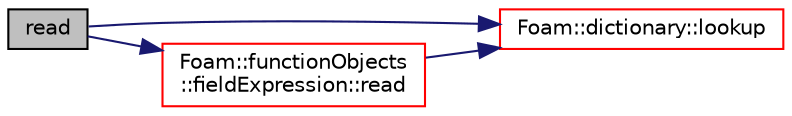digraph "read"
{
  bgcolor="transparent";
  edge [fontname="Helvetica",fontsize="10",labelfontname="Helvetica",labelfontsize="10"];
  node [fontname="Helvetica",fontsize="10",shape=record];
  rankdir="LR";
  Node7 [label="read",height=0.2,width=0.4,color="black", fillcolor="grey75", style="filled", fontcolor="black"];
  Node7 -> Node8 [color="midnightblue",fontsize="10",style="solid",fontname="Helvetica"];
  Node8 [label="Foam::dictionary::lookup",height=0.2,width=0.4,color="red",URL="$a27129.html#a6a0727fa523e48977e27348663def509",tooltip="Find and return an entry data stream. "];
  Node7 -> Node305 [color="midnightblue",fontsize="10",style="solid",fontname="Helvetica"];
  Node305 [label="Foam::functionObjects\l::fieldExpression::read",height=0.2,width=0.4,color="red",URL="$a24169.html#afac0600fef97b05534a595ce00b272ed",tooltip="Read the fieldExpression data. "];
  Node305 -> Node8 [color="midnightblue",fontsize="10",style="solid",fontname="Helvetica"];
}

